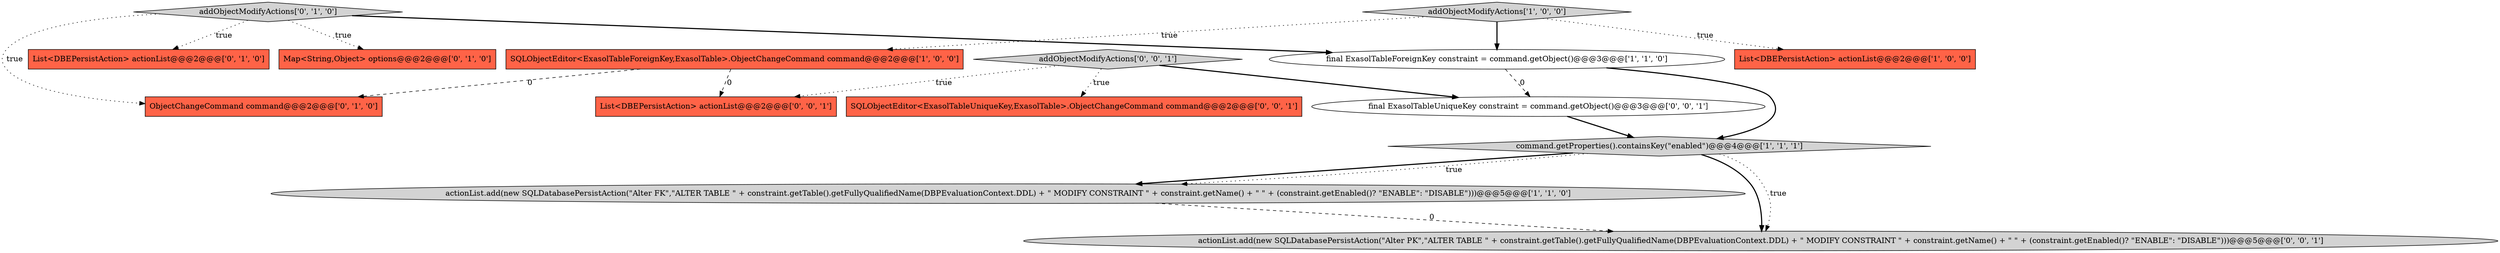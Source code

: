 digraph {
0 [style = filled, label = "final ExasolTableForeignKey constraint = command.getObject()@@@3@@@['1', '1', '0']", fillcolor = white, shape = ellipse image = "AAA0AAABBB1BBB"];
14 [style = filled, label = "addObjectModifyActions['0', '0', '1']", fillcolor = lightgray, shape = diamond image = "AAA0AAABBB3BBB"];
12 [style = filled, label = "List<DBEPersistAction> actionList@@@2@@@['0', '0', '1']", fillcolor = tomato, shape = box image = "AAA0AAABBB3BBB"];
13 [style = filled, label = "final ExasolTableUniqueKey constraint = command.getObject()@@@3@@@['0', '0', '1']", fillcolor = white, shape = ellipse image = "AAA0AAABBB3BBB"];
9 [style = filled, label = "ObjectChangeCommand command@@@2@@@['0', '1', '0']", fillcolor = tomato, shape = box image = "AAA1AAABBB2BBB"];
11 [style = filled, label = "SQLObjectEditor<ExasolTableUniqueKey,ExasolTable>.ObjectChangeCommand command@@@2@@@['0', '0', '1']", fillcolor = tomato, shape = box image = "AAA0AAABBB3BBB"];
10 [style = filled, label = "actionList.add(new SQLDatabasePersistAction(\"Alter PK\",\"ALTER TABLE \" + constraint.getTable().getFullyQualifiedName(DBPEvaluationContext.DDL) + \" MODIFY CONSTRAINT \" + constraint.getName() + \" \" + (constraint.getEnabled()? \"ENABLE\": \"DISABLE\")))@@@5@@@['0', '0', '1']", fillcolor = lightgray, shape = ellipse image = "AAA0AAABBB3BBB"];
3 [style = filled, label = "actionList.add(new SQLDatabasePersistAction(\"Alter FK\",\"ALTER TABLE \" + constraint.getTable().getFullyQualifiedName(DBPEvaluationContext.DDL) + \" MODIFY CONSTRAINT \" + constraint.getName() + \" \" + (constraint.getEnabled()? \"ENABLE\": \"DISABLE\")))@@@5@@@['1', '1', '0']", fillcolor = lightgray, shape = ellipse image = "AAA0AAABBB1BBB"];
6 [style = filled, label = "List<DBEPersistAction> actionList@@@2@@@['0', '1', '0']", fillcolor = tomato, shape = box image = "AAA0AAABBB2BBB"];
7 [style = filled, label = "Map<String,Object> options@@@2@@@['0', '1', '0']", fillcolor = tomato, shape = box image = "AAA0AAABBB2BBB"];
2 [style = filled, label = "SQLObjectEditor<ExasolTableForeignKey,ExasolTable>.ObjectChangeCommand command@@@2@@@['1', '0', '0']", fillcolor = tomato, shape = box image = "AAA1AAABBB1BBB"];
8 [style = filled, label = "addObjectModifyActions['0', '1', '0']", fillcolor = lightgray, shape = diamond image = "AAA0AAABBB2BBB"];
1 [style = filled, label = "List<DBEPersistAction> actionList@@@2@@@['1', '0', '0']", fillcolor = tomato, shape = box image = "AAA0AAABBB1BBB"];
4 [style = filled, label = "addObjectModifyActions['1', '0', '0']", fillcolor = lightgray, shape = diamond image = "AAA0AAABBB1BBB"];
5 [style = filled, label = "command.getProperties().containsKey(\"enabled\")@@@4@@@['1', '1', '1']", fillcolor = lightgray, shape = diamond image = "AAA0AAABBB1BBB"];
8->0 [style = bold, label=""];
5->3 [style = bold, label=""];
5->10 [style = bold, label=""];
8->7 [style = dotted, label="true"];
14->11 [style = dotted, label="true"];
2->12 [style = dashed, label="0"];
3->10 [style = dashed, label="0"];
8->9 [style = dotted, label="true"];
14->13 [style = bold, label=""];
8->6 [style = dotted, label="true"];
5->10 [style = dotted, label="true"];
5->3 [style = dotted, label="true"];
14->12 [style = dotted, label="true"];
4->1 [style = dotted, label="true"];
2->9 [style = dashed, label="0"];
4->2 [style = dotted, label="true"];
0->13 [style = dashed, label="0"];
4->0 [style = bold, label=""];
0->5 [style = bold, label=""];
13->5 [style = bold, label=""];
}
